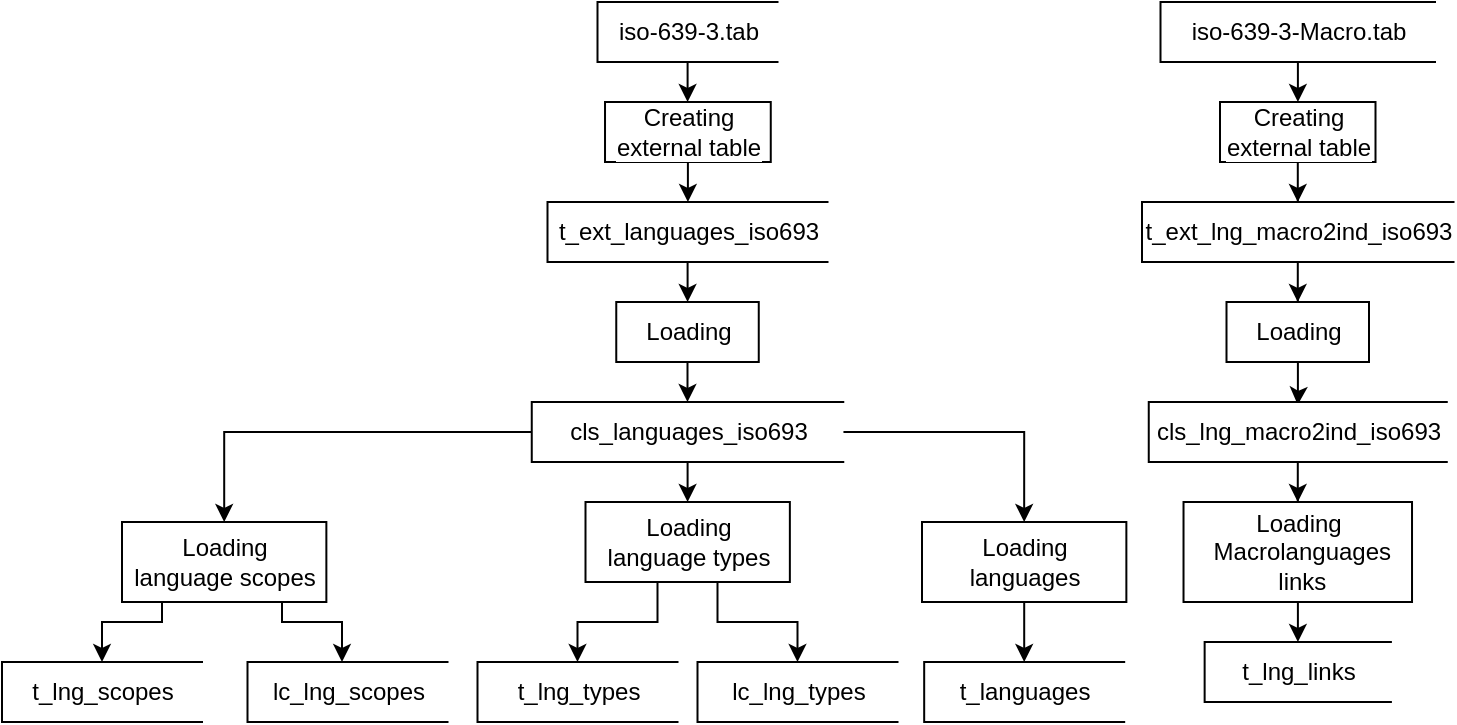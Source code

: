 <mxfile version="20.1.4" type="device"><diagram id="kiK9rItSY6FOFsRcd7hn" name="Page-1"><mxGraphModel dx="1221" dy="681" grid="1" gridSize="10" guides="1" tooltips="1" connect="1" arrows="1" fold="1" page="1" pageScale="1" pageWidth="827" pageHeight="1169" math="0" shadow="0"><root><mxCell id="0"/><mxCell id="1" parent="0"/><mxCell id="QNjxcMK7zjtnlFhXgQO7-35" style="edgeStyle=orthogonalEdgeStyle;rounded=0;orthogonalLoop=1;jettySize=auto;html=1;" parent="1" source="QNjxcMK7zjtnlFhXgQO7-2" target="QNjxcMK7zjtnlFhXgQO7-13" edge="1"><mxGeometry relative="1" as="geometry"/></mxCell><mxCell id="QNjxcMK7zjtnlFhXgQO7-2" value="&lt;span style=&quot;text-align: left;&quot;&gt;iso-639-3.tab&lt;/span&gt;" style="html=1;dashed=0;whitespace=wrap;shape=partialRectangle;right=0;" parent="1" vertex="1"><mxGeometry x="327.75" y="40" width="90" height="30" as="geometry"/></mxCell><mxCell id="QNjxcMK7zjtnlFhXgQO7-37" style="edgeStyle=orthogonalEdgeStyle;rounded=0;orthogonalLoop=1;jettySize=auto;html=1;" parent="1" source="QNjxcMK7zjtnlFhXgQO7-4" target="QNjxcMK7zjtnlFhXgQO7-23" edge="1"><mxGeometry relative="1" as="geometry"/></mxCell><mxCell id="QNjxcMK7zjtnlFhXgQO7-4" value="t_ext_languages_iso693" style="html=1;dashed=0;whitespace=wrap;shape=partialRectangle;right=0;labelBackgroundColor=#FFFFFF;" parent="1" vertex="1"><mxGeometry x="302.75" y="140" width="140" height="30" as="geometry"/></mxCell><mxCell id="QNjxcMK7zjtnlFhXgQO7-31" style="edgeStyle=orthogonalEdgeStyle;rounded=0;orthogonalLoop=1;jettySize=auto;html=1;" parent="1" source="QNjxcMK7zjtnlFhXgQO7-9" target="QNjxcMK7zjtnlFhXgQO7-24" edge="1"><mxGeometry relative="1" as="geometry"/></mxCell><mxCell id="QNjxcMK7zjtnlFhXgQO7-53" style="edgeStyle=orthogonalEdgeStyle;rounded=0;orthogonalLoop=1;jettySize=auto;html=1;entryX=0.5;entryY=0;entryDx=0;entryDy=0;" parent="1" source="QNjxcMK7zjtnlFhXgQO7-9" target="QNjxcMK7zjtnlFhXgQO7-51" edge="1"><mxGeometry relative="1" as="geometry"/></mxCell><mxCell id="QNjxcMK7zjtnlFhXgQO7-55" style="edgeStyle=orthogonalEdgeStyle;rounded=0;orthogonalLoop=1;jettySize=auto;html=1;" parent="1" source="QNjxcMK7zjtnlFhXgQO7-9" target="QNjxcMK7zjtnlFhXgQO7-42" edge="1"><mxGeometry relative="1" as="geometry"/></mxCell><mxCell id="QNjxcMK7zjtnlFhXgQO7-9" value="cls_languages_iso693" style="html=1;dashed=0;whitespace=wrap;shape=partialRectangle;right=0;labelBackgroundColor=#FFFFFF;" parent="1" vertex="1"><mxGeometry x="294.88" y="240" width="155.75" height="30" as="geometry"/></mxCell><mxCell id="QNjxcMK7zjtnlFhXgQO7-15" value="t_lng_scopes" style="html=1;dashed=0;whitespace=wrap;shape=partialRectangle;right=0;labelBackgroundColor=#FFFFFF;" parent="1" vertex="1"><mxGeometry x="30" y="370" width="100" height="30" as="geometry"/></mxCell><mxCell id="QNjxcMK7zjtnlFhXgQO7-17" value="lc_lng_scopes" style="html=1;dashed=0;whitespace=wrap;shape=partialRectangle;right=0;labelBackgroundColor=#FFFFFF;" parent="1" vertex="1"><mxGeometry x="152.75" y="370" width="100" height="30" as="geometry"/></mxCell><mxCell id="QNjxcMK7zjtnlFhXgQO7-36" style="edgeStyle=orthogonalEdgeStyle;rounded=0;orthogonalLoop=1;jettySize=auto;html=1;" parent="1" source="QNjxcMK7zjtnlFhXgQO7-13" target="QNjxcMK7zjtnlFhXgQO7-4" edge="1"><mxGeometry relative="1" as="geometry"/></mxCell><mxCell id="QNjxcMK7zjtnlFhXgQO7-13" value="Creating &lt;br&gt;external table" style="html=1;dashed=0;whitespace=wrap;labelBackgroundColor=#FFFFFF;" parent="1" vertex="1"><mxGeometry x="331.51" y="90" width="82.87" height="30" as="geometry"/></mxCell><mxCell id="QNjxcMK7zjtnlFhXgQO7-30" style="edgeStyle=orthogonalEdgeStyle;rounded=0;orthogonalLoop=1;jettySize=auto;html=1;entryX=0.5;entryY=0;entryDx=0;entryDy=0;" parent="1" source="QNjxcMK7zjtnlFhXgQO7-23" target="QNjxcMK7zjtnlFhXgQO7-9" edge="1"><mxGeometry relative="1" as="geometry"/></mxCell><mxCell id="QNjxcMK7zjtnlFhXgQO7-23" value="Loading" style="html=1;dashed=0;whitespace=wrap;labelBackgroundColor=#FFFFFF;" parent="1" vertex="1"><mxGeometry x="337.13" y="190" width="71.25" height="30" as="geometry"/></mxCell><mxCell id="QNjxcMK7zjtnlFhXgQO7-32" style="edgeStyle=orthogonalEdgeStyle;rounded=0;orthogonalLoop=1;jettySize=auto;html=1;" parent="1" source="QNjxcMK7zjtnlFhXgQO7-24" target="QNjxcMK7zjtnlFhXgQO7-15" edge="1"><mxGeometry relative="1" as="geometry"><Array as="points"><mxPoint x="110" y="350"/><mxPoint x="80" y="350"/></Array></mxGeometry></mxCell><mxCell id="QNjxcMK7zjtnlFhXgQO7-45" style="edgeStyle=orthogonalEdgeStyle;rounded=0;orthogonalLoop=1;jettySize=auto;html=1;" parent="1" source="QNjxcMK7zjtnlFhXgQO7-24" target="QNjxcMK7zjtnlFhXgQO7-17" edge="1"><mxGeometry relative="1" as="geometry"><Array as="points"><mxPoint x="170" y="350"/><mxPoint x="200" y="350"/></Array></mxGeometry></mxCell><mxCell id="QNjxcMK7zjtnlFhXgQO7-24" value="Loading &lt;br&gt;language&amp;nbsp;scopes" style="html=1;dashed=0;whitespace=wrap;labelBackgroundColor=#FFFFFF;" parent="1" vertex="1"><mxGeometry x="90.0" y="300" width="102.18" height="40" as="geometry"/></mxCell><mxCell id="QNjxcMK7zjtnlFhXgQO7-38" value="t_lng_types" style="html=1;dashed=0;whitespace=wrap;shape=partialRectangle;right=0;labelBackgroundColor=#FFFFFF;" parent="1" vertex="1"><mxGeometry x="267.75" y="370" width="100" height="30" as="geometry"/></mxCell><mxCell id="QNjxcMK7zjtnlFhXgQO7-39" value="lc_lng_types" style="html=1;dashed=0;whitespace=wrap;shape=partialRectangle;right=0;labelBackgroundColor=#FFFFFF;" parent="1" vertex="1"><mxGeometry x="377.75" y="370" width="100" height="30" as="geometry"/></mxCell><mxCell id="QNjxcMK7zjtnlFhXgQO7-40" style="edgeStyle=orthogonalEdgeStyle;rounded=0;orthogonalLoop=1;jettySize=auto;html=1;" parent="1" source="QNjxcMK7zjtnlFhXgQO7-42" target="QNjxcMK7zjtnlFhXgQO7-38" edge="1"><mxGeometry relative="1" as="geometry"><Array as="points"><mxPoint x="357.75" y="350"/><mxPoint x="317.75" y="350"/></Array></mxGeometry></mxCell><mxCell id="QNjxcMK7zjtnlFhXgQO7-41" style="edgeStyle=orthogonalEdgeStyle;rounded=0;orthogonalLoop=1;jettySize=auto;html=1;" parent="1" source="QNjxcMK7zjtnlFhXgQO7-42" target="QNjxcMK7zjtnlFhXgQO7-39" edge="1"><mxGeometry relative="1" as="geometry"><Array as="points"><mxPoint x="387.75" y="350"/><mxPoint x="427.75" y="350"/></Array></mxGeometry></mxCell><mxCell id="QNjxcMK7zjtnlFhXgQO7-42" value="Loading &lt;br&gt;language&amp;nbsp;types" style="html=1;dashed=0;whitespace=wrap;labelBackgroundColor=#FFFFFF;" parent="1" vertex="1"><mxGeometry x="321.75" y="290" width="102.18" height="40" as="geometry"/></mxCell><mxCell id="QNjxcMK7zjtnlFhXgQO7-57" style="edgeStyle=orthogonalEdgeStyle;rounded=0;orthogonalLoop=1;jettySize=auto;html=1;" parent="1" source="QNjxcMK7zjtnlFhXgQO7-43" target="QNjxcMK7zjtnlFhXgQO7-56" edge="1"><mxGeometry relative="1" as="geometry"/></mxCell><mxCell id="QNjxcMK7zjtnlFhXgQO7-43" value="iso-639-3-Macro.tab" style="html=1;dashed=0;whitespace=wrap;shape=partialRectangle;right=0;labelBackgroundColor=#FFFFFF;" parent="1" vertex="1"><mxGeometry x="609.25" y="40" width="137.25" height="30" as="geometry"/></mxCell><mxCell id="QNjxcMK7zjtnlFhXgQO7-60" style="edgeStyle=orthogonalEdgeStyle;rounded=0;orthogonalLoop=1;jettySize=auto;html=1;entryX=0.5;entryY=0;entryDx=0;entryDy=0;" parent="1" source="QNjxcMK7zjtnlFhXgQO7-44" target="QNjxcMK7zjtnlFhXgQO7-59" edge="1"><mxGeometry relative="1" as="geometry"/></mxCell><mxCell id="QNjxcMK7zjtnlFhXgQO7-44" value="t_ext_lng_macro2ind_iso693" style="html=1;dashed=0;whitespace=wrap;shape=partialRectangle;right=0;labelBackgroundColor=#FFFFFF;" parent="1" vertex="1"><mxGeometry x="600" y="140" width="155.75" height="30" as="geometry"/></mxCell><mxCell id="QNjxcMK7zjtnlFhXgQO7-47" value="t_languages" style="html=1;dashed=0;whitespace=wrap;shape=partialRectangle;right=0;labelBackgroundColor=#FFFFFF;" parent="1" vertex="1"><mxGeometry x="491.09" y="370" width="100" height="30" as="geometry"/></mxCell><mxCell id="QNjxcMK7zjtnlFhXgQO7-52" style="edgeStyle=orthogonalEdgeStyle;rounded=0;orthogonalLoop=1;jettySize=auto;html=1;" parent="1" source="QNjxcMK7zjtnlFhXgQO7-51" target="QNjxcMK7zjtnlFhXgQO7-47" edge="1"><mxGeometry relative="1" as="geometry"/></mxCell><mxCell id="QNjxcMK7zjtnlFhXgQO7-51" value="Loading &lt;br&gt;languages" style="html=1;dashed=0;whitespace=wrap;labelBackgroundColor=#FFFFFF;" parent="1" vertex="1"><mxGeometry x="490" y="300" width="102.18" height="40" as="geometry"/></mxCell><mxCell id="QNjxcMK7zjtnlFhXgQO7-58" style="edgeStyle=orthogonalEdgeStyle;rounded=0;orthogonalLoop=1;jettySize=auto;html=1;" parent="1" source="QNjxcMK7zjtnlFhXgQO7-56" target="QNjxcMK7zjtnlFhXgQO7-44" edge="1"><mxGeometry relative="1" as="geometry"/></mxCell><mxCell id="QNjxcMK7zjtnlFhXgQO7-56" value="Creating&lt;br&gt;external table" style="html=1;dashed=0;whitespace=wrap;labelBackgroundColor=#FFFFFF;" parent="1" vertex="1"><mxGeometry x="639" y="90" width="77.75" height="30" as="geometry"/></mxCell><mxCell id="QNjxcMK7zjtnlFhXgQO7-62" style="edgeStyle=orthogonalEdgeStyle;rounded=0;orthogonalLoop=1;jettySize=auto;html=1;entryX=0.5;entryY=0.046;entryDx=0;entryDy=0;entryPerimeter=0;" parent="1" source="QNjxcMK7zjtnlFhXgQO7-59" target="QNjxcMK7zjtnlFhXgQO7-61" edge="1"><mxGeometry relative="1" as="geometry"/></mxCell><mxCell id="QNjxcMK7zjtnlFhXgQO7-59" value="Loading" style="html=1;dashed=0;whitespace=wrap;labelBackgroundColor=#FFFFFF;" parent="1" vertex="1"><mxGeometry x="642.25" y="190" width="71.25" height="30" as="geometry"/></mxCell><mxCell id="QNjxcMK7zjtnlFhXgQO7-64" style="edgeStyle=orthogonalEdgeStyle;rounded=0;orthogonalLoop=1;jettySize=auto;html=1;entryX=0.5;entryY=0;entryDx=0;entryDy=0;" parent="1" source="QNjxcMK7zjtnlFhXgQO7-61" target="QNjxcMK7zjtnlFhXgQO7-63" edge="1"><mxGeometry relative="1" as="geometry"/></mxCell><mxCell id="QNjxcMK7zjtnlFhXgQO7-61" value="cls_lng_macro2ind_iso693" style="html=1;dashed=0;whitespace=wrap;shape=partialRectangle;right=0;labelBackgroundColor=#FFFFFF;" parent="1" vertex="1"><mxGeometry x="603.38" y="240" width="149" height="30" as="geometry"/></mxCell><mxCell id="QNjxcMK7zjtnlFhXgQO7-66" style="edgeStyle=orthogonalEdgeStyle;rounded=0;orthogonalLoop=1;jettySize=auto;html=1;" parent="1" source="QNjxcMK7zjtnlFhXgQO7-63" target="QNjxcMK7zjtnlFhXgQO7-65" edge="1"><mxGeometry relative="1" as="geometry"/></mxCell><mxCell id="QNjxcMK7zjtnlFhXgQO7-63" value="Loading&lt;br&gt;&amp;nbsp;Macrolanguages&lt;br&gt;&amp;nbsp;links" style="html=1;dashed=0;whitespace=wrap;labelBackgroundColor=#FFFFFF;" parent="1" vertex="1"><mxGeometry x="620.76" y="290" width="114.25" height="50" as="geometry"/></mxCell><mxCell id="QNjxcMK7zjtnlFhXgQO7-65" value="t_lng_links" style="html=1;dashed=0;whitespace=wrap;shape=partialRectangle;right=0;labelBackgroundColor=#FFFFFF;" parent="1" vertex="1"><mxGeometry x="631.32" y="360" width="93.13" height="30" as="geometry"/></mxCell></root></mxGraphModel></diagram></mxfile>